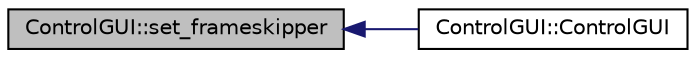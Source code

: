 digraph "ControlGUI::set_frameskipper"
{
 // INTERACTIVE_SVG=YES
  edge [fontname="Helvetica",fontsize="10",labelfontname="Helvetica",labelfontsize="10"];
  node [fontname="Helvetica",fontsize="10",shape=record];
  rankdir="LR";
  Node74 [label="ControlGUI::set_frameskipper",height=0.2,width=0.4,color="black", fillcolor="grey75", style="filled", fontcolor="black"];
  Node74 -> Node75 [dir="back",color="midnightblue",fontsize="10",style="solid",fontname="Helvetica"];
  Node75 [label="ControlGUI::ControlGUI",height=0.2,width=0.4,color="black", fillcolor="white", style="filled",URL="$class_control_g_u_i.html#a3ac837dec598621fcdd71fd64ff013fd",tooltip="Constructor of a ControlGUI object. "];
}
